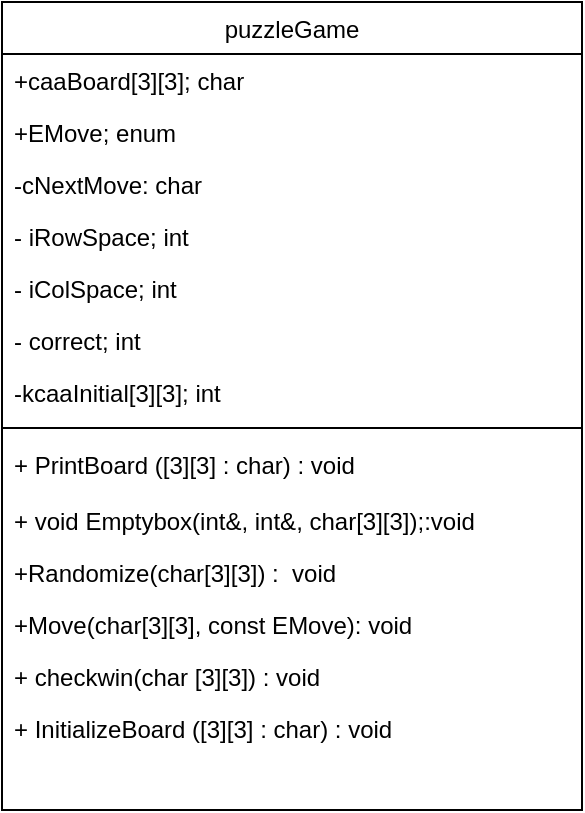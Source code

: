 <mxfile version="13.6.0" type="device"><diagram id="zhTGTqrgvJ2XGhvukmzE" name="Page-1"><mxGraphModel dx="1422" dy="762" grid="1" gridSize="10" guides="1" tooltips="1" connect="1" arrows="1" fold="1" page="1" pageScale="1" pageWidth="850" pageHeight="1100" math="0" shadow="0"><root><mxCell id="0"/><mxCell id="1" parent="0"/><mxCell id="bi9DzbKzOqQm2rpbiU3n-39" value="puzzleGame" style="swimlane;fontStyle=0;align=center;verticalAlign=top;childLayout=stackLayout;horizontal=1;startSize=26;horizontalStack=0;resizeParent=1;resizeLast=0;collapsible=1;marginBottom=0;rounded=0;shadow=0;strokeWidth=1;" parent="1" vertex="1"><mxGeometry x="300" y="140" width="290" height="404" as="geometry"><mxRectangle x="550" y="140" width="160" height="26" as="alternateBounds"/></mxGeometry></mxCell><mxCell id="bi9DzbKzOqQm2rpbiU3n-40" value="+caaBoard[3][3]; char " style="text;align=left;verticalAlign=top;spacingLeft=4;spacingRight=4;overflow=hidden;rotatable=0;points=[[0,0.5],[1,0.5]];portConstraint=eastwest;rounded=0;shadow=0;html=0;" parent="bi9DzbKzOqQm2rpbiU3n-39" vertex="1"><mxGeometry y="26" width="290" height="26" as="geometry"/></mxCell><mxCell id="bi9DzbKzOqQm2rpbiU3n-53" value="+EMove; enum&#10;" style="text;align=left;verticalAlign=top;spacingLeft=4;spacingRight=4;overflow=hidden;rotatable=0;points=[[0,0.5],[1,0.5]];portConstraint=eastwest;rounded=0;shadow=0;html=0;" parent="bi9DzbKzOqQm2rpbiU3n-39" vertex="1"><mxGeometry y="52" width="290" height="26" as="geometry"/></mxCell><mxCell id="bi9DzbKzOqQm2rpbiU3n-48" value="-cNextMove: char " style="text;align=left;verticalAlign=top;spacingLeft=4;spacingRight=4;overflow=hidden;rotatable=0;points=[[0,0.5],[1,0.5]];portConstraint=eastwest;rounded=0;shadow=0;html=0;" parent="bi9DzbKzOqQm2rpbiU3n-39" vertex="1"><mxGeometry y="78" width="290" height="26" as="geometry"/></mxCell><mxCell id="bi9DzbKzOqQm2rpbiU3n-49" value="- iRowSpace; int " style="text;align=left;verticalAlign=top;spacingLeft=4;spacingRight=4;overflow=hidden;rotatable=0;points=[[0,0.5],[1,0.5]];portConstraint=eastwest;rounded=0;shadow=0;html=0;" parent="bi9DzbKzOqQm2rpbiU3n-39" vertex="1"><mxGeometry y="104" width="290" height="26" as="geometry"/></mxCell><mxCell id="bi9DzbKzOqQm2rpbiU3n-50" value="- iColSpace; int " style="text;align=left;verticalAlign=top;spacingLeft=4;spacingRight=4;overflow=hidden;rotatable=0;points=[[0,0.5],[1,0.5]];portConstraint=eastwest;rounded=0;shadow=0;html=0;" parent="bi9DzbKzOqQm2rpbiU3n-39" vertex="1"><mxGeometry y="130" width="290" height="26" as="geometry"/></mxCell><mxCell id="bi9DzbKzOqQm2rpbiU3n-51" value="- correct; int " style="text;align=left;verticalAlign=top;spacingLeft=4;spacingRight=4;overflow=hidden;rotatable=0;points=[[0,0.5],[1,0.5]];portConstraint=eastwest;rounded=0;shadow=0;html=0;" parent="bi9DzbKzOqQm2rpbiU3n-39" vertex="1"><mxGeometry y="156" width="290" height="26" as="geometry"/></mxCell><mxCell id="bi9DzbKzOqQm2rpbiU3n-52" value="-kcaaInitial[3][3]; int " style="text;align=left;verticalAlign=top;spacingLeft=4;spacingRight=4;overflow=hidden;rotatable=0;points=[[0,0.5],[1,0.5]];portConstraint=eastwest;rounded=0;shadow=0;html=0;" parent="bi9DzbKzOqQm2rpbiU3n-39" vertex="1"><mxGeometry y="182" width="290" height="26" as="geometry"/></mxCell><mxCell id="bi9DzbKzOqQm2rpbiU3n-41" value="" style="line;html=1;strokeWidth=1;align=left;verticalAlign=middle;spacingTop=-1;spacingLeft=3;spacingRight=3;rotatable=0;labelPosition=right;points=[];portConstraint=eastwest;" parent="bi9DzbKzOqQm2rpbiU3n-39" vertex="1"><mxGeometry y="208" width="290" height="10" as="geometry"/></mxCell><mxCell id="bi9DzbKzOqQm2rpbiU3n-43" value="+ PrintBoard ([3][3] : char) : void &#10;" style="text;align=left;verticalAlign=top;spacingLeft=4;spacingRight=4;overflow=hidden;rotatable=0;points=[[0,0.5],[1,0.5]];portConstraint=eastwest;rounded=0;shadow=0;html=0;" parent="bi9DzbKzOqQm2rpbiU3n-39" vertex="1"><mxGeometry y="218" width="290" height="28" as="geometry"/></mxCell><mxCell id="bi9DzbKzOqQm2rpbiU3n-44" value="+ void Emptybox(int&amp;, int&amp;, char[3][3]);:void" style="text;align=left;verticalAlign=top;spacingLeft=4;spacingRight=4;overflow=hidden;rotatable=0;points=[[0,0.5],[1,0.5]];portConstraint=eastwest;rounded=0;shadow=0;html=0;" parent="bi9DzbKzOqQm2rpbiU3n-39" vertex="1"><mxGeometry y="246" width="290" height="26" as="geometry"/></mxCell><mxCell id="bi9DzbKzOqQm2rpbiU3n-45" value="+Randomize(char[3][3]) :  void" style="text;align=left;verticalAlign=top;spacingLeft=4;spacingRight=4;overflow=hidden;rotatable=0;points=[[0,0.5],[1,0.5]];portConstraint=eastwest;rounded=0;shadow=0;html=0;" parent="bi9DzbKzOqQm2rpbiU3n-39" vertex="1"><mxGeometry y="272" width="290" height="26" as="geometry"/></mxCell><mxCell id="bi9DzbKzOqQm2rpbiU3n-46" value="+Move(char[3][3], const EMove): void " style="text;align=left;verticalAlign=top;spacingLeft=4;spacingRight=4;overflow=hidden;rotatable=0;points=[[0,0.5],[1,0.5]];portConstraint=eastwest;rounded=0;shadow=0;html=0;" parent="bi9DzbKzOqQm2rpbiU3n-39" vertex="1"><mxGeometry y="298" width="290" height="26" as="geometry"/></mxCell><mxCell id="bi9DzbKzOqQm2rpbiU3n-47" value="+ checkwin(char [3][3]) : void " style="text;align=left;verticalAlign=top;spacingLeft=4;spacingRight=4;overflow=hidden;rotatable=0;points=[[0,0.5],[1,0.5]];portConstraint=eastwest;rounded=0;shadow=0;html=0;" parent="bi9DzbKzOqQm2rpbiU3n-39" vertex="1"><mxGeometry y="324" width="290" height="26" as="geometry"/></mxCell><mxCell id="bi9DzbKzOqQm2rpbiU3n-42" value="+ InitializeBoard ([3][3] : char) : void &#10;" style="text;align=left;verticalAlign=top;spacingLeft=4;spacingRight=4;overflow=hidden;rotatable=0;points=[[0,0.5],[1,0.5]];portConstraint=eastwest;rounded=0;shadow=0;html=0;" parent="bi9DzbKzOqQm2rpbiU3n-39" vertex="1"><mxGeometry y="350" width="290" height="26" as="geometry"/></mxCell></root></mxGraphModel></diagram></mxfile>